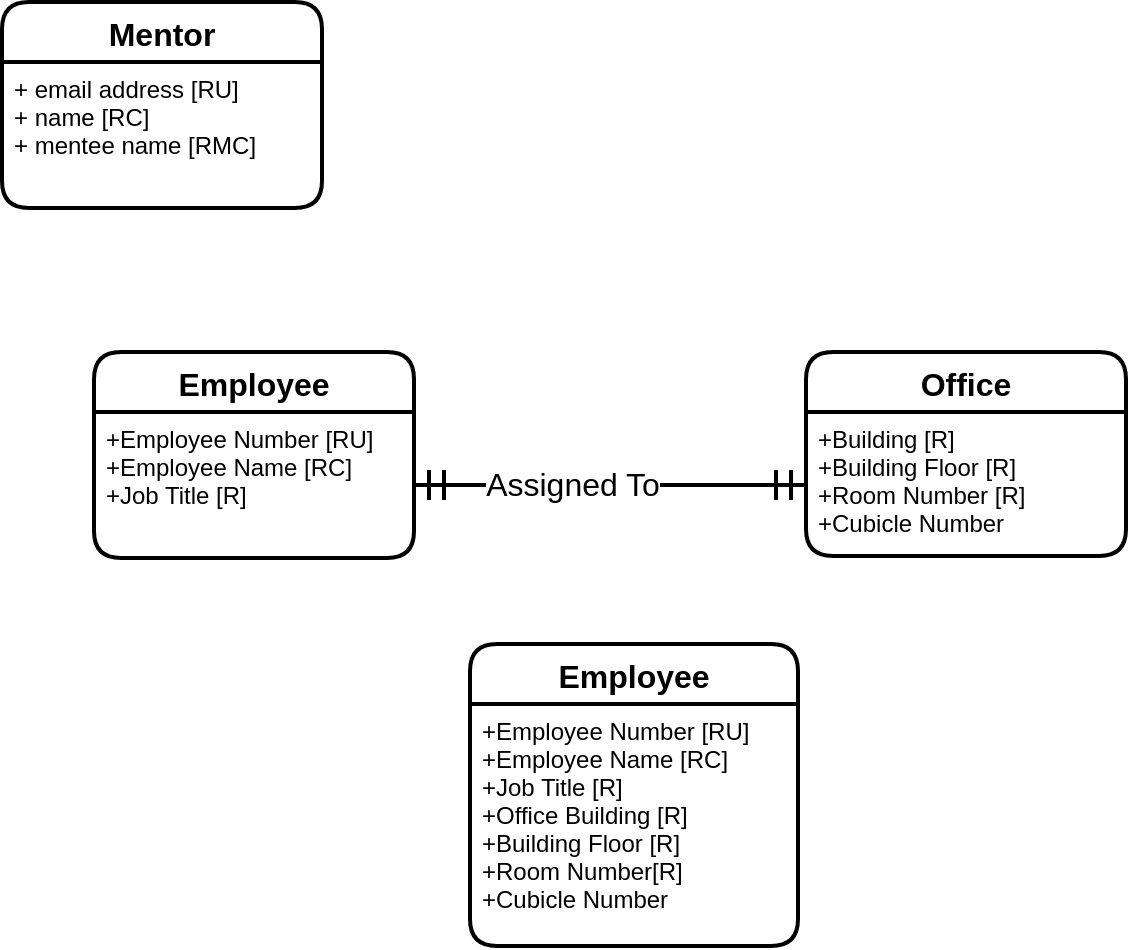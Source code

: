 <mxfile version="13.7.3" type="device"><diagram id="PvwpYiuwMlh8wbyk0DyU" name="Page-1"><mxGraphModel dx="1185" dy="685" grid="0" gridSize="10" guides="1" tooltips="1" connect="1" arrows="1" fold="1" page="1" pageScale="1" pageWidth="850" pageHeight="1100" math="0" shadow="0"><root><mxCell id="0"/><mxCell id="1" parent="0"/><mxCell id="ANh4jkmGuOyWrMpr7eZ5-50" value="Mentor" style="swimlane;childLayout=stackLayout;horizontal=1;startSize=30;horizontalStack=0;rounded=1;fontSize=16;fontStyle=1;strokeWidth=2;resizeParent=0;resizeLast=1;shadow=0;dashed=0;align=center;" vertex="1" parent="1"><mxGeometry x="60" y="99" width="160" height="103" as="geometry"/></mxCell><mxCell id="ANh4jkmGuOyWrMpr7eZ5-51" value="+ email address [RU]&#10;+ name [RC]&#10;+ mentee name [RMC]" style="align=left;strokeColor=none;fillColor=none;spacingLeft=4;fontSize=12;verticalAlign=top;resizable=0;rotatable=0;part=1;" vertex="1" parent="ANh4jkmGuOyWrMpr7eZ5-50"><mxGeometry y="30" width="160" height="73" as="geometry"/></mxCell><mxCell id="ANh4jkmGuOyWrMpr7eZ5-55" style="edgeStyle=orthogonalEdgeStyle;curved=1;rounded=0;orthogonalLoop=1;jettySize=auto;html=1;exitX=1;exitY=0.5;exitDx=0;exitDy=0;startArrow=ERmandOne;startFill=0;startSize=12;endArrow=ERmandOne;endFill=0;endSize=12;strokeWidth=2;fontSize=16;" edge="1" parent="1" source="ANh4jkmGuOyWrMpr7eZ5-57" target="ANh4jkmGuOyWrMpr7eZ5-59"><mxGeometry relative="1" as="geometry"><mxPoint x="618" y="-120" as="targetPoint"/><Array as="points"><mxPoint x="359" y="340"/><mxPoint x="359" y="340"/></Array></mxGeometry></mxCell><mxCell id="ANh4jkmGuOyWrMpr7eZ5-61" value="Assigned To" style="edgeLabel;html=1;align=center;verticalAlign=middle;resizable=0;points=[];fontSize=16;" vertex="1" connectable="0" parent="ANh4jkmGuOyWrMpr7eZ5-55"><mxGeometry x="-0.051" y="14" relative="1" as="geometry"><mxPoint x="-14" y="13" as="offset"/></mxGeometry></mxCell><mxCell id="ANh4jkmGuOyWrMpr7eZ5-58" value="Office" style="swimlane;childLayout=stackLayout;horizontal=1;startSize=30;horizontalStack=0;rounded=1;fontSize=16;fontStyle=1;strokeWidth=2;resizeParent=0;resizeLast=1;shadow=0;dashed=0;align=center;" vertex="1" parent="1"><mxGeometry x="462" y="274" width="160" height="102" as="geometry"><mxRectangle x="370" y="100" width="83" height="30" as="alternateBounds"/></mxGeometry></mxCell><mxCell id="ANh4jkmGuOyWrMpr7eZ5-59" value="+Building [R]&#10;+Building Floor [R]&#10;+Room Number [R]&#10;+Cubicle Number" style="align=left;strokeColor=none;fillColor=none;spacingLeft=4;fontSize=12;verticalAlign=top;resizable=0;rotatable=0;part=1;" vertex="1" parent="ANh4jkmGuOyWrMpr7eZ5-58"><mxGeometry y="30" width="160" height="72" as="geometry"/></mxCell><mxCell id="ANh4jkmGuOyWrMpr7eZ5-56" value="Employee" style="swimlane;childLayout=stackLayout;horizontal=1;startSize=30;horizontalStack=0;rounded=1;fontSize=16;fontStyle=1;strokeWidth=2;resizeParent=0;resizeLast=1;shadow=0;dashed=0;align=center;" vertex="1" parent="1"><mxGeometry x="106" y="274" width="160" height="103" as="geometry"/></mxCell><mxCell id="ANh4jkmGuOyWrMpr7eZ5-57" value="+Employee Number [RU]&#10;+Employee Name [RC]&#10;+Job Title [R]&#10;" style="align=left;strokeColor=none;fillColor=none;spacingLeft=4;fontSize=12;verticalAlign=top;resizable=0;rotatable=0;part=1;" vertex="1" parent="ANh4jkmGuOyWrMpr7eZ5-56"><mxGeometry y="30" width="160" height="73" as="geometry"/></mxCell><mxCell id="ANh4jkmGuOyWrMpr7eZ5-62" value="Employee" style="swimlane;childLayout=stackLayout;horizontal=1;startSize=30;horizontalStack=0;rounded=1;fontSize=16;fontStyle=1;strokeWidth=2;resizeParent=0;resizeLast=1;shadow=0;dashed=0;align=center;" vertex="1" parent="1"><mxGeometry x="294" y="420" width="164" height="151" as="geometry"/></mxCell><mxCell id="ANh4jkmGuOyWrMpr7eZ5-63" value="+Employee Number [RU]&#10;+Employee Name [RC]&#10;+Job Title [R]&#10;+Office Building [R]&#10;+Building Floor [R]&#10;+Room Number[R]&#10;+Cubicle Number" style="align=left;strokeColor=none;fillColor=none;spacingLeft=4;fontSize=12;verticalAlign=top;resizable=0;rotatable=0;part=1;" vertex="1" parent="ANh4jkmGuOyWrMpr7eZ5-62"><mxGeometry y="30" width="164" height="121" as="geometry"/></mxCell></root></mxGraphModel></diagram></mxfile>